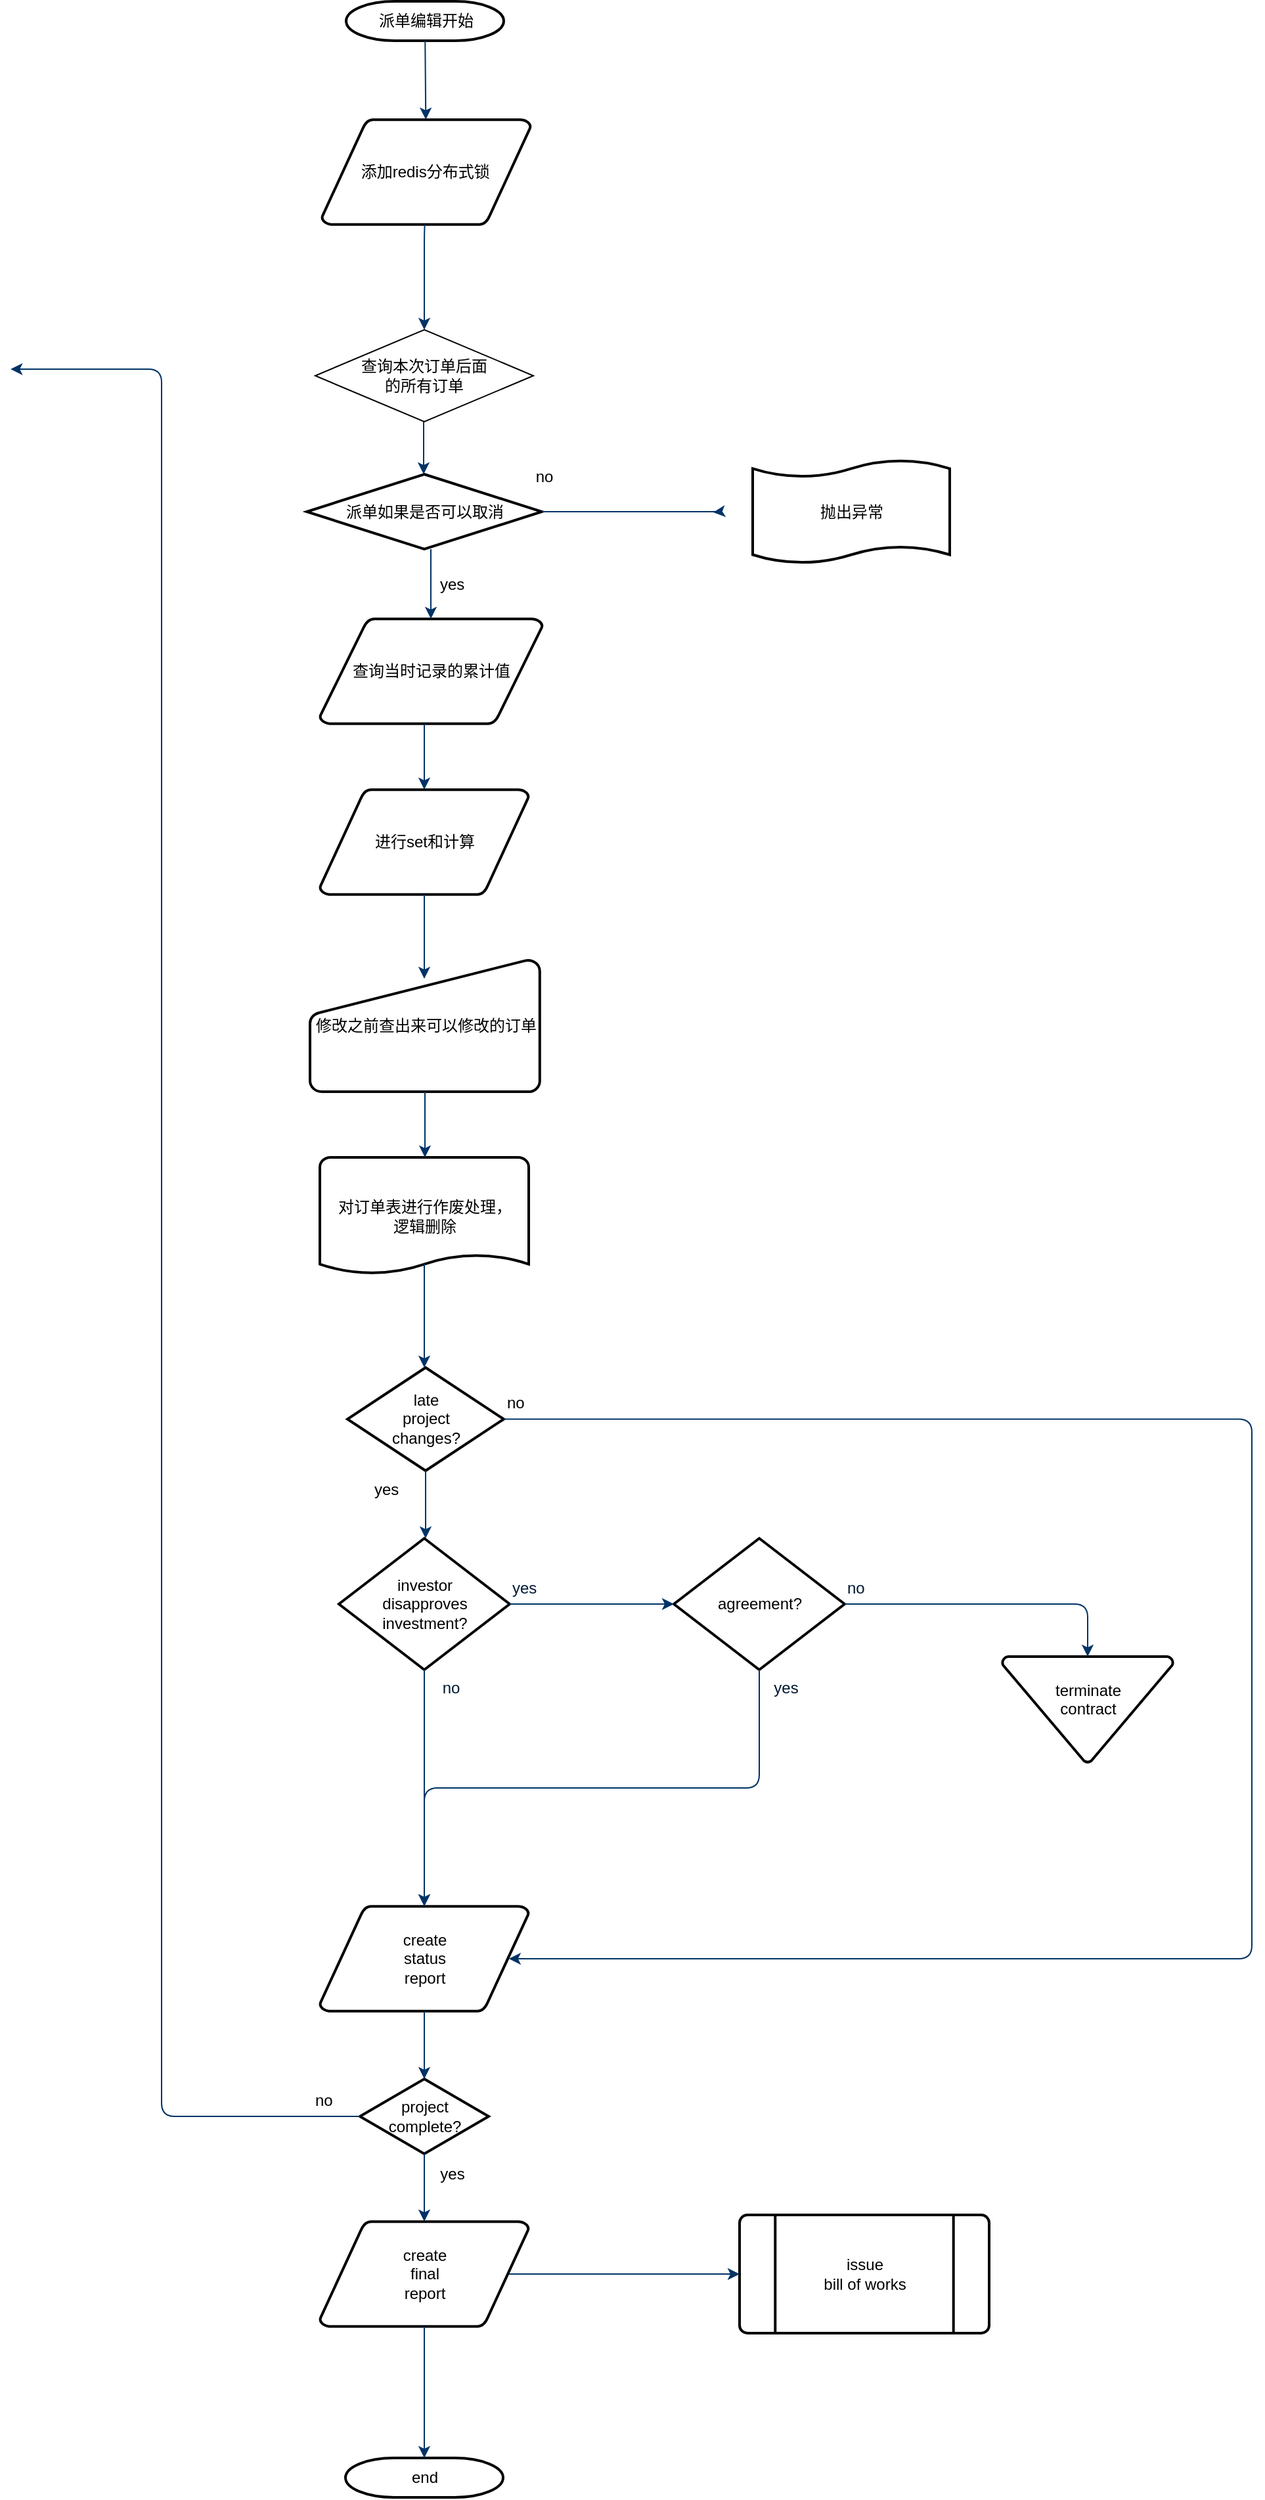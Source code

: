 <mxfile version="13.8.1" type="github">
  <diagram id="6a731a19-8d31-9384-78a2-239565b7b9f0" name="Page-1">
    <mxGraphModel dx="1878" dy="437" grid="1" gridSize="10" guides="1" tooltips="1" connect="1" arrows="1" fold="1" page="1" pageScale="1" pageWidth="1169" pageHeight="827" background="#ffffff" math="0" shadow="0">
      <root>
        <mxCell id="0" />
        <mxCell id="1" parent="0" />
        <mxCell id="2" value="派单编辑开始" style="shape=mxgraph.flowchart.terminator;strokeWidth=2;gradientColor=none;gradientDirection=north;fontStyle=0;html=1;" parent="1" vertex="1">
          <mxGeometry x="260.5" y="40" width="120" height="30" as="geometry" />
        </mxCell>
        <mxCell id="3" value="添加redis分布式锁&amp;nbsp;" style="shape=mxgraph.flowchart.data;strokeWidth=2;gradientColor=none;gradientDirection=north;fontStyle=0;html=1;" parent="1" vertex="1">
          <mxGeometry x="242" y="130" width="159" height="80" as="geometry" />
        </mxCell>
        <mxCell id="4" value="查询当时记录的累计值" style="shape=mxgraph.flowchart.data;strokeWidth=2;gradientColor=none;gradientDirection=north;fontStyle=0;html=1;" parent="1" vertex="1">
          <mxGeometry x="240.5" y="510" width="169.5" height="80" as="geometry" />
        </mxCell>
        <mxCell id="6" value="派单如果是否可以取消&lt;br&gt;" style="shape=mxgraph.flowchart.decision;strokeWidth=2;gradientColor=none;gradientDirection=north;fontStyle=0;html=1;" parent="1" vertex="1">
          <mxGeometry x="230.5" y="400" width="179" height="57" as="geometry" />
        </mxCell>
        <mxCell id="7" style="fontStyle=1;strokeColor=#003366;strokeWidth=1;html=1;" parent="1" source="2" target="3" edge="1">
          <mxGeometry relative="1" as="geometry" />
        </mxCell>
        <mxCell id="8" style="fontStyle=1;strokeColor=#003366;strokeWidth=1;html=1;" parent="1" source="3" target="6UmX7ZGdbkAbi5s6heES-56" edge="1">
          <mxGeometry relative="1" as="geometry">
            <Array as="points">
              <mxPoint x="320" y="220" />
            </Array>
          </mxGeometry>
        </mxCell>
        <mxCell id="9" style="fontStyle=1;strokeColor=#003366;strokeWidth=1;html=1;" parent="1" edge="1">
          <mxGeometry relative="1" as="geometry">
            <mxPoint x="319.5" y="360" as="sourcePoint" />
            <mxPoint x="319.5" y="400" as="targetPoint" />
            <Array as="points">
              <mxPoint x="319.5" y="370" />
              <mxPoint x="319.5" y="360" />
            </Array>
          </mxGeometry>
        </mxCell>
        <mxCell id="10" value="" style="edgeStyle=elbowEdgeStyle;elbow=horizontal;exitX=1;exitY=0.5;exitPerimeter=0;fontStyle=1;strokeColor=#003366;strokeWidth=1;html=1;" parent="1" source="6" edge="1">
          <mxGeometry x="381" y="28.5" width="100" height="100" as="geometry">
            <mxPoint x="750" y="447" as="sourcePoint" />
            <mxPoint x="540" y="429" as="targetPoint" />
            <Array as="points">
              <mxPoint x="545" y="400" />
            </Array>
          </mxGeometry>
        </mxCell>
        <mxCell id="11" value="yes" style="text;fontStyle=0;html=1;strokeColor=none;gradientColor=none;fillColor=none;strokeWidth=2;" parent="1" vertex="1">
          <mxGeometry x="330" y="470" width="40" height="26" as="geometry" />
        </mxCell>
        <mxCell id="12" value="" style="edgeStyle=elbowEdgeStyle;elbow=horizontal;fontColor=#001933;fontStyle=1;strokeColor=#003366;strokeWidth=1;html=1;" parent="1" source="6" target="4" edge="1">
          <mxGeometry width="100" height="100" as="geometry">
            <mxPoint y="100" as="sourcePoint" />
            <mxPoint x="100" as="targetPoint" />
          </mxGeometry>
        </mxCell>
        <mxCell id="13" value="进行set和计算" style="shape=mxgraph.flowchart.data;strokeWidth=2;gradientColor=none;gradientDirection=north;fontStyle=0;html=1;" parent="1" vertex="1">
          <mxGeometry x="240.5" y="640" width="159" height="80" as="geometry" />
        </mxCell>
        <mxCell id="14" value="no" style="text;fontStyle=0;html=1;strokeColor=none;gradientColor=none;fillColor=none;strokeWidth=2;align=center;" parent="1" vertex="1">
          <mxGeometry x="391" y="388" width="40" height="26" as="geometry" />
        </mxCell>
        <mxCell id="17" value="" style="edgeStyle=elbowEdgeStyle;elbow=horizontal;fontStyle=1;strokeColor=#003366;strokeWidth=1;html=1;" parent="1" source="4" target="13" edge="1">
          <mxGeometry width="100" height="100" as="geometry">
            <mxPoint y="100" as="sourcePoint" />
            <mxPoint x="100" as="targetPoint" />
          </mxGeometry>
        </mxCell>
        <mxCell id="20" value="修改之前查出来可以修改的订单" style="shape=mxgraph.flowchart.manual_input;strokeWidth=2;gradientColor=none;gradientDirection=north;fontStyle=0;html=1;" parent="1" vertex="1">
          <mxGeometry x="233" y="770" width="175" height="100" as="geometry" />
        </mxCell>
        <mxCell id="21" value="" style="edgeStyle=elbowEdgeStyle;elbow=horizontal;fontStyle=1;strokeColor=#003366;strokeWidth=1;html=1;" parent="1" source="13" edge="1">
          <mxGeometry width="100" height="100" as="geometry">
            <mxPoint y="100" as="sourcePoint" />
            <mxPoint x="320" y="784" as="targetPoint" />
            <Array as="points">
              <mxPoint x="320" y="770" />
            </Array>
          </mxGeometry>
        </mxCell>
        <mxCell id="22" value="对订单表进行作废处理，&lt;br&gt;逻辑删除" style="shape=mxgraph.flowchart.document;strokeWidth=2;gradientColor=none;gradientDirection=north;fontStyle=0;html=1;" parent="1" vertex="1">
          <mxGeometry x="240.5" y="920" width="159" height="90" as="geometry" />
        </mxCell>
        <mxCell id="23" value="" style="edgeStyle=elbowEdgeStyle;elbow=horizontal;exitX=0.5;exitY=1;exitPerimeter=0;fontStyle=1;strokeColor=#003366;strokeWidth=1;html=1;" parent="1" source="20" target="22" edge="1">
          <mxGeometry width="100" height="100" as="geometry">
            <mxPoint y="100" as="sourcePoint" />
            <mxPoint x="100" as="targetPoint" />
          </mxGeometry>
        </mxCell>
        <mxCell id="24" value="late&#xa;project&#xa;changes?" style="shape=mxgraph.flowchart.decision;strokeWidth=2;gradientColor=none;gradientDirection=north;fontStyle=0;html=1;" parent="1" vertex="1">
          <mxGeometry x="261.5" y="1080" width="119" height="78.5" as="geometry" />
        </mxCell>
        <mxCell id="25" value="" style="edgeStyle=elbowEdgeStyle;elbow=horizontal;exitX=0.5;exitY=0.9;exitPerimeter=0;fontStyle=1;strokeColor=#003366;strokeWidth=1;html=1;" parent="1" source="22" target="24" edge="1">
          <mxGeometry width="100" height="100" as="geometry">
            <mxPoint y="100" as="sourcePoint" />
            <mxPoint x="100" as="targetPoint" />
          </mxGeometry>
        </mxCell>
        <mxCell id="27" value="yes" style="text;fontStyle=0;html=1;strokeColor=none;gradientColor=none;fillColor=none;strokeWidth=2;" parent="1" vertex="1">
          <mxGeometry x="280" y="1158.5" width="40" height="26" as="geometry" />
        </mxCell>
        <mxCell id="28" value="investor&#xa;disapproves&#xa; investment?" style="shape=mxgraph.flowchart.decision;strokeWidth=2;gradientColor=none;gradientDirection=north;fontStyle=0;html=1;" parent="1" vertex="1">
          <mxGeometry x="255" y="1210" width="130" height="100" as="geometry" />
        </mxCell>
        <mxCell id="29" value="agreement?" style="shape=mxgraph.flowchart.decision;strokeWidth=2;gradientColor=none;gradientDirection=north;fontStyle=0;html=1;" parent="1" vertex="1">
          <mxGeometry x="510" y="1210" width="130" height="100" as="geometry" />
        </mxCell>
        <mxCell id="30" value="" style="edgeStyle=elbowEdgeStyle;elbow=horizontal;exitX=0.5;exitY=1;exitPerimeter=0;fontStyle=1;strokeColor=#003366;strokeWidth=1;html=1;" parent="1" source="24" target="28" edge="1">
          <mxGeometry width="100" height="100" as="geometry">
            <mxPoint y="100" as="sourcePoint" />
            <mxPoint x="100" as="targetPoint" />
          </mxGeometry>
        </mxCell>
        <mxCell id="31" value="" style="edgeStyle=elbowEdgeStyle;elbow=horizontal;exitX=1;exitY=0.5;exitPerimeter=0;entryX=0;entryY=0.5;entryPerimeter=0;fontStyle=1;strokeColor=#003366;strokeWidth=1;html=1;" parent="1" source="28" target="29" edge="1">
          <mxGeometry width="100" height="100" as="geometry">
            <mxPoint y="100" as="sourcePoint" />
            <mxPoint x="100" as="targetPoint" />
          </mxGeometry>
        </mxCell>
        <mxCell id="32" value="terminate&#xa;contract&#xa;" style="shape=mxgraph.flowchart.merge_or_storage;strokeWidth=2;gradientColor=none;gradientDirection=north;fontStyle=0;html=1;" parent="1" vertex="1">
          <mxGeometry x="760" y="1300" width="130" height="80.5" as="geometry" />
        </mxCell>
        <mxCell id="33" value="" style="edgeStyle=elbowEdgeStyle;elbow=vertical;exitX=1;exitY=0.5;exitPerimeter=0;entryX=0.5;entryY=0;entryPerimeter=0;fontStyle=1;strokeColor=#003366;strokeWidth=1;html=1;" parent="1" source="29" target="32" edge="1">
          <mxGeometry width="100" height="100" as="geometry">
            <mxPoint y="100" as="sourcePoint" />
            <mxPoint x="100" as="targetPoint" />
            <Array as="points">
              <mxPoint x="740" y="1260" />
            </Array>
          </mxGeometry>
        </mxCell>
        <mxCell id="34" value="create&#xa;status&#xa;report" style="shape=mxgraph.flowchart.data;strokeWidth=2;gradientColor=none;gradientDirection=north;fontStyle=0;html=1;" parent="1" vertex="1">
          <mxGeometry x="240.5" y="1490" width="159" height="80" as="geometry" />
        </mxCell>
        <mxCell id="35" value="" style="edgeStyle=elbowEdgeStyle;elbow=vertical;exitX=0.5;exitY=1;exitPerimeter=0;fontColor=#001933;fontStyle=1;strokeColor=#003366;strokeWidth=1;html=1;" parent="1" source="28" target="34" edge="1">
          <mxGeometry width="100" height="100" as="geometry">
            <mxPoint y="100" as="sourcePoint" />
            <mxPoint x="100" as="targetPoint" />
          </mxGeometry>
        </mxCell>
        <mxCell id="36" value="" style="edgeStyle=elbowEdgeStyle;elbow=vertical;exitX=0.5;exitY=1;exitPerimeter=0;entryX=0.5;entryY=0;entryPerimeter=0;fontStyle=1;strokeColor=#003366;strokeWidth=1;html=1;" parent="1" source="29" target="34" edge="1">
          <mxGeometry width="100" height="100" as="geometry">
            <mxPoint y="100" as="sourcePoint" />
            <mxPoint x="100" as="targetPoint" />
          </mxGeometry>
        </mxCell>
        <mxCell id="37" value="project&#xa;complete?" style="shape=mxgraph.flowchart.decision;strokeWidth=2;gradientColor=none;gradientDirection=north;fontStyle=0;html=1;" parent="1" vertex="1">
          <mxGeometry x="271" y="1621.5" width="98" height="57" as="geometry" />
        </mxCell>
        <mxCell id="38" value="create&#xa;final&#xa;report" style="shape=mxgraph.flowchart.data;strokeWidth=2;gradientColor=none;gradientDirection=north;fontStyle=0;html=1;" parent="1" vertex="1">
          <mxGeometry x="240.5" y="1730" width="159" height="80" as="geometry" />
        </mxCell>
        <mxCell id="39" value="issue&#xa;bill of works" style="shape=mxgraph.flowchart.predefined_process;strokeWidth=2;gradientColor=none;gradientDirection=north;fontStyle=0;html=1;" parent="1" vertex="1">
          <mxGeometry x="560" y="1725" width="190" height="90" as="geometry" />
        </mxCell>
        <mxCell id="40" value="end" style="shape=mxgraph.flowchart.terminator;strokeWidth=2;gradientColor=none;gradientDirection=north;fontStyle=0;html=1;" parent="1" vertex="1">
          <mxGeometry x="260" y="1910" width="120" height="30" as="geometry" />
        </mxCell>
        <mxCell id="41" value="" style="edgeStyle=elbowEdgeStyle;elbow=vertical;exitX=0.5;exitY=1;exitPerimeter=0;entryX=0.5;entryY=0;entryPerimeter=0;fontStyle=1;strokeColor=#003366;strokeWidth=1;html=1;" parent="1" source="34" target="37" edge="1">
          <mxGeometry width="100" height="100" as="geometry">
            <mxPoint y="100" as="sourcePoint" />
            <mxPoint x="100" as="targetPoint" />
          </mxGeometry>
        </mxCell>
        <mxCell id="42" value="" style="edgeStyle=elbowEdgeStyle;elbow=vertical;exitX=0.5;exitY=1;exitPerimeter=0;entryX=0.5;entryY=0;entryPerimeter=0;fontStyle=1;strokeColor=#003366;strokeWidth=1;html=1;" parent="1" source="37" target="38" edge="1">
          <mxGeometry width="100" height="100" as="geometry">
            <mxPoint y="100" as="sourcePoint" />
            <mxPoint x="100" as="targetPoint" />
          </mxGeometry>
        </mxCell>
        <mxCell id="43" value="" style="edgeStyle=elbowEdgeStyle;elbow=vertical;exitX=0.5;exitY=1;exitPerimeter=0;entryX=0.5;entryY=0;entryPerimeter=0;fontStyle=1;strokeColor=#003366;strokeWidth=1;html=1;" parent="1" source="38" target="40" edge="1">
          <mxGeometry width="100" height="100" as="geometry">
            <mxPoint y="100" as="sourcePoint" />
            <mxPoint x="100" as="targetPoint" />
          </mxGeometry>
        </mxCell>
        <mxCell id="44" value="" style="edgeStyle=elbowEdgeStyle;elbow=vertical;exitX=0.905;exitY=0.5;exitPerimeter=0;entryX=0;entryY=0.5;entryPerimeter=0;fontStyle=1;strokeColor=#003366;strokeWidth=1;html=1;" parent="1" source="38" target="39" edge="1">
          <mxGeometry width="100" height="100" as="geometry">
            <mxPoint y="100" as="sourcePoint" />
            <mxPoint x="100" as="targetPoint" />
          </mxGeometry>
        </mxCell>
        <mxCell id="45" value="" style="edgeStyle=elbowEdgeStyle;elbow=horizontal;exitX=1;exitY=0.5;exitPerimeter=0;entryX=0.905;entryY=0.5;entryPerimeter=0;fontStyle=1;strokeColor=#003366;strokeWidth=1;html=1;" parent="1" source="24" target="34" edge="1">
          <mxGeometry width="100" height="100" as="geometry">
            <mxPoint y="100" as="sourcePoint" />
            <mxPoint x="100" as="targetPoint" />
            <Array as="points">
              <mxPoint x="950" y="1320" />
            </Array>
          </mxGeometry>
        </mxCell>
        <mxCell id="46" value="no" style="text;fontStyle=0;html=1;strokeColor=none;gradientColor=none;fillColor=none;strokeWidth=2;" parent="1" vertex="1">
          <mxGeometry x="380.5" y="1093.25" width="40" height="26" as="geometry" />
        </mxCell>
        <mxCell id="47" value="yes" style="text;fontColor=#001933;fontStyle=0;html=1;strokeColor=none;gradientColor=none;fillColor=none;strokeWidth=2;" parent="1" vertex="1">
          <mxGeometry x="385" y="1234" width="40" height="26" as="geometry" />
        </mxCell>
        <mxCell id="48" value="no" style="text;fontColor=#001933;fontStyle=0;html=1;strokeColor=none;gradientColor=none;fillColor=none;strokeWidth=2;align=center;" parent="1" vertex="1">
          <mxGeometry x="320" y="1310" width="40" height="26" as="geometry" />
        </mxCell>
        <mxCell id="49" value="yes" style="text;fontColor=#001933;fontStyle=0;html=1;strokeColor=none;gradientColor=none;fillColor=none;strokeWidth=2;align=center;" parent="1" vertex="1">
          <mxGeometry x="575" y="1310" width="40" height="26" as="geometry" />
        </mxCell>
        <mxCell id="50" value="no" style="text;fontColor=#001933;fontStyle=0;html=1;strokeColor=none;gradientColor=none;fillColor=none;strokeWidth=2;" parent="1" vertex="1">
          <mxGeometry x="640" y="1234" width="40" height="26" as="geometry" />
        </mxCell>
        <mxCell id="51" value="抛出异常" style="shape=mxgraph.flowchart.paper_tape;strokeWidth=2;gradientColor=none;gradientDirection=north;fontStyle=0;html=1;" parent="1" vertex="1">
          <mxGeometry x="570" y="388" width="150" height="81" as="geometry" />
        </mxCell>
        <mxCell id="53" value="yes" style="text;fontStyle=0;html=1;strokeColor=none;gradientColor=none;fillColor=none;strokeWidth=2;align=center;" parent="1" vertex="1">
          <mxGeometry x="321" y="1680" width="40" height="26" as="geometry" />
        </mxCell>
        <mxCell id="54" value="" style="edgeStyle=elbowEdgeStyle;elbow=horizontal;exitX=0;exitY=0.5;exitPerimeter=0;entryX=0.095;entryY=0.5;entryPerimeter=0;fontStyle=1;strokeColor=#003366;strokeWidth=1;html=1;" parent="1" source="37" edge="1">
          <mxGeometry width="100" height="100" as="geometry">
            <mxPoint y="100" as="sourcePoint" />
            <mxPoint x="5.105" y="320" as="targetPoint" />
            <Array as="points">
              <mxPoint x="120" y="970" />
            </Array>
          </mxGeometry>
        </mxCell>
        <mxCell id="55" value="no" style="text;fontStyle=0;html=1;strokeColor=none;gradientColor=none;fillColor=none;strokeWidth=2;" parent="1" vertex="1">
          <mxGeometry x="235" y="1624" width="40" height="26" as="geometry" />
        </mxCell>
        <mxCell id="6UmX7ZGdbkAbi5s6heES-56" value="查询本次订单后面&lt;br&gt;的所有订单" style="rhombus;whiteSpace=wrap;html=1;direction=south;" vertex="1" parent="1">
          <mxGeometry x="237" y="290" width="166" height="70" as="geometry" />
        </mxCell>
      </root>
    </mxGraphModel>
  </diagram>
</mxfile>
